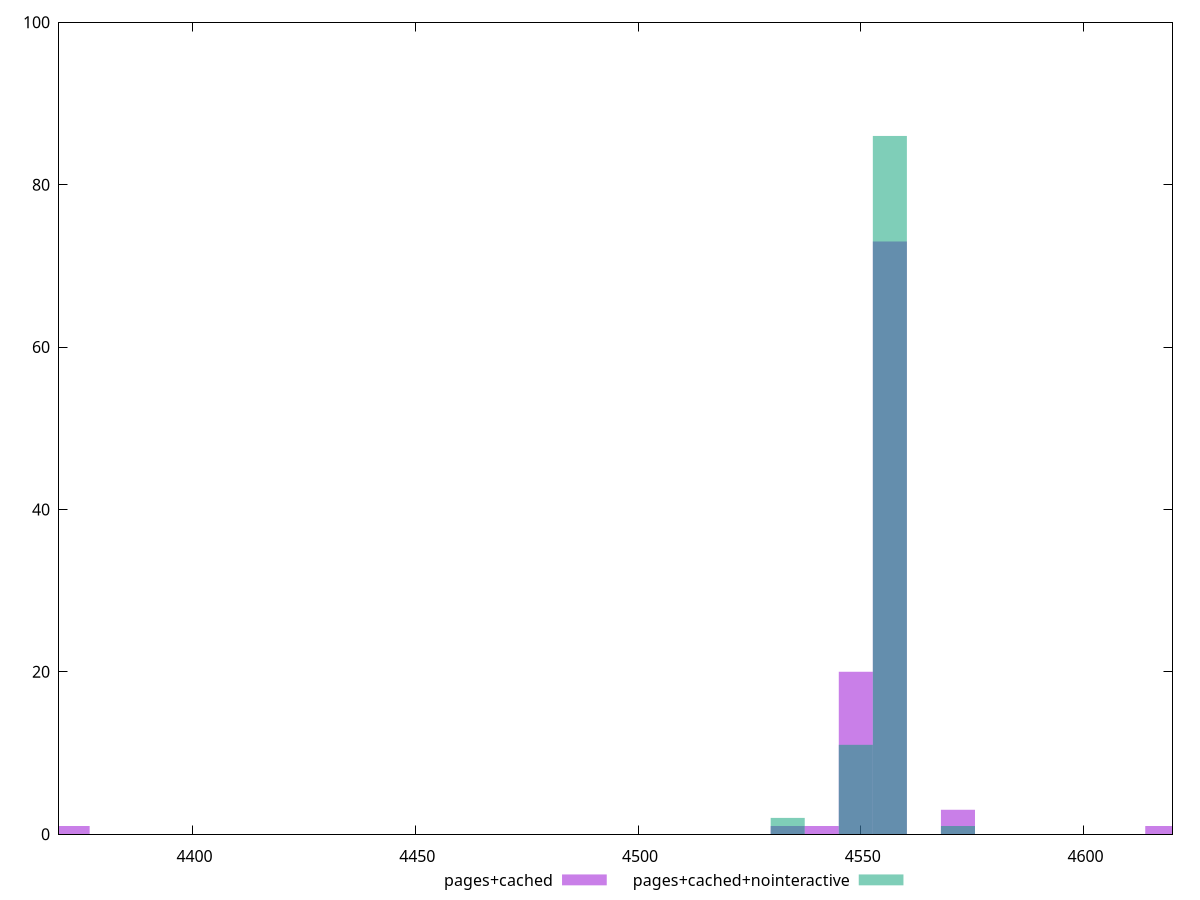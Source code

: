 reset

$pagesCached <<EOF
4373.057630739768 1
4548.897360647136 20
4617.704211480454 1
4556.542566295283 73
4571.832977591575 3
4541.25215499899 1
4533.606949350843 1
EOF

$pagesCachedNointeractive <<EOF
4556.542566295283 86
4548.897360647136 11
4533.606949350843 2
4571.832977591575 1
EOF

set key outside below
set boxwidth 7.645205648146447
set xrange [4370:4620]
set yrange [0:100]
set style fill transparent solid 0.5 noborder
set terminal svg size 640, 500 enhanced background rgb 'white'
set output "report_00007_2020-12-11T15:55:29.892Z/unused-javascript/comparison/histogram/2_vs_3.svg"

plot $pagesCached title "pages+cached" with boxes, \
     $pagesCachedNointeractive title "pages+cached+nointeractive" with boxes

reset
